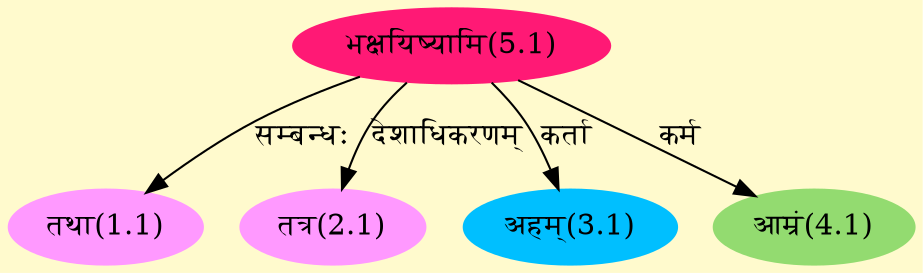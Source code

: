 digraph G{
rankdir=BT;
 compound=true;
 bgcolor="lemonchiffon1";
Node1_1 [style=filled, color="#FF99FF" label = "तथा(1.1)"]
Node5_1 [style=filled, color="#FF1975" label = "भक्षयिष्यामि(5.1)"]
Node2_1 [style=filled, color="#FF99FF" label = "तत्र(2.1)"]
Node3_1 [style=filled, color="#00BFFF" label = "अहम्(3.1)"]
Node4_1 [style=filled, color="#93DB70" label = "आम्रं(4.1)"]
/* Start of Relations section */

Node1_1 -> Node5_1 [  label="सम्बन्धः"  dir="back" ]
Node2_1 -> Node5_1 [  label="देशाधिकरणम्"  dir="back" ]
Node3_1 -> Node5_1 [  label="कर्ता"  dir="back" ]
Node4_1 -> Node5_1 [  label="कर्म"  dir="back" ]
}
